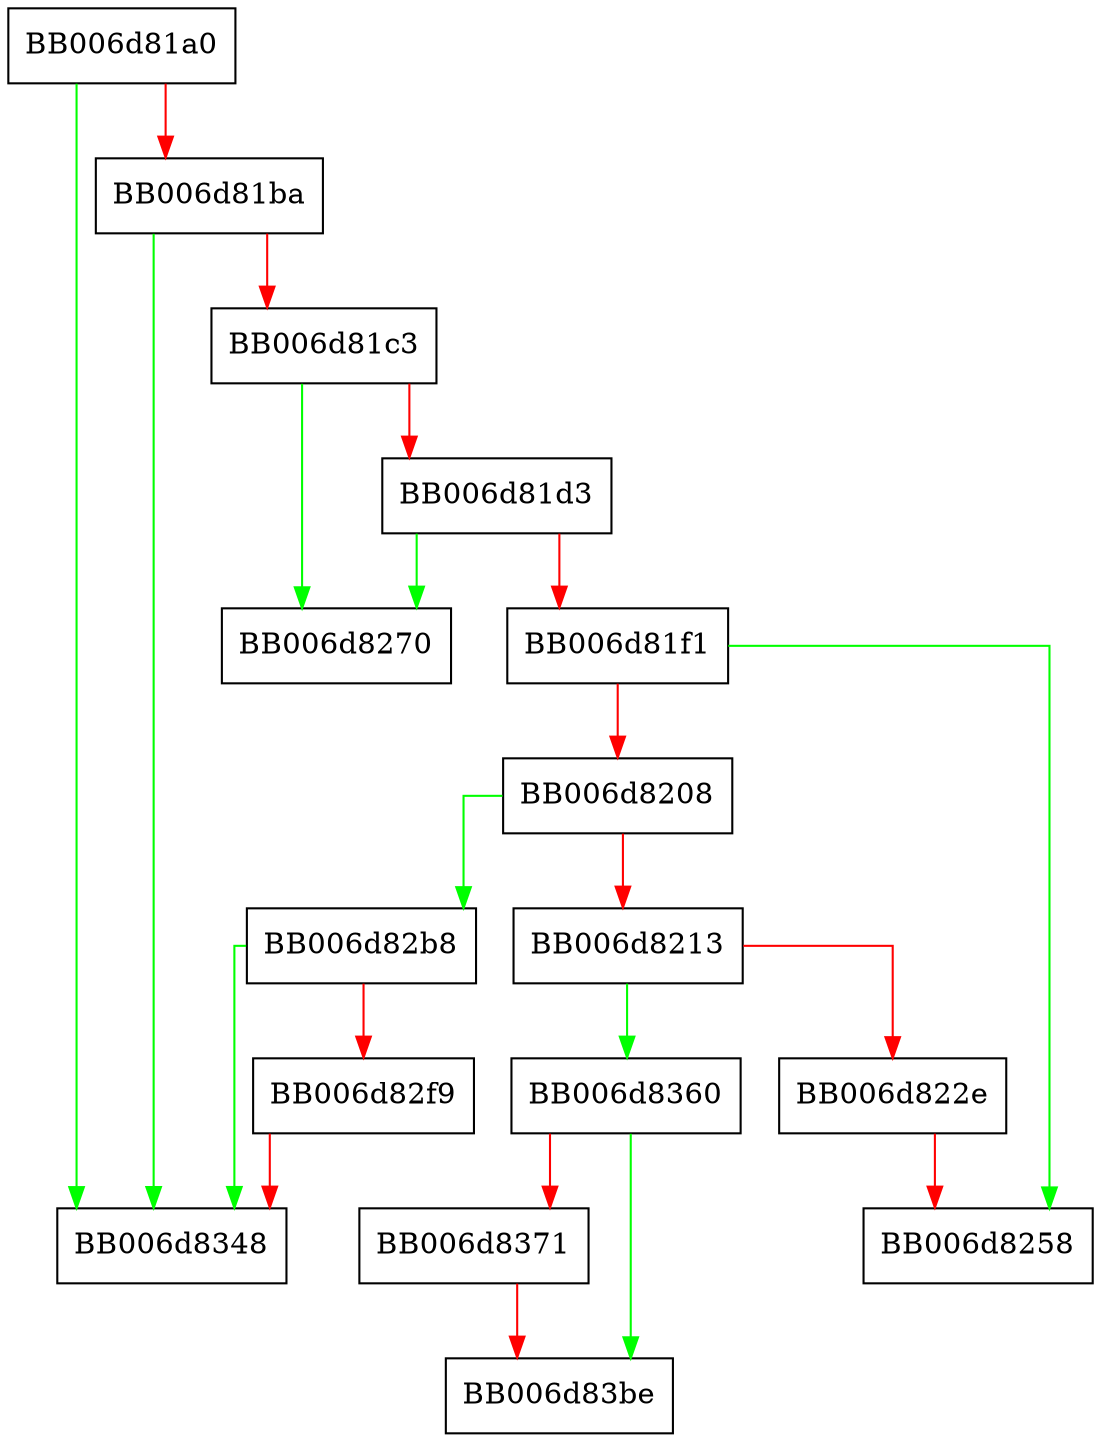 digraph mac_gen {
  node [shape="box"];
  graph [splines=ortho];
  BB006d81a0 -> BB006d8348 [color="green"];
  BB006d81a0 -> BB006d81ba [color="red"];
  BB006d81ba -> BB006d8348 [color="green"];
  BB006d81ba -> BB006d81c3 [color="red"];
  BB006d81c3 -> BB006d8270 [color="green"];
  BB006d81c3 -> BB006d81d3 [color="red"];
  BB006d81d3 -> BB006d8270 [color="green"];
  BB006d81d3 -> BB006d81f1 [color="red"];
  BB006d81f1 -> BB006d8258 [color="green"];
  BB006d81f1 -> BB006d8208 [color="red"];
  BB006d8208 -> BB006d82b8 [color="green"];
  BB006d8208 -> BB006d8213 [color="red"];
  BB006d8213 -> BB006d8360 [color="green"];
  BB006d8213 -> BB006d822e [color="red"];
  BB006d822e -> BB006d8258 [color="red"];
  BB006d82b8 -> BB006d8348 [color="green"];
  BB006d82b8 -> BB006d82f9 [color="red"];
  BB006d82f9 -> BB006d8348 [color="red"];
  BB006d8360 -> BB006d83be [color="green"];
  BB006d8360 -> BB006d8371 [color="red"];
  BB006d8371 -> BB006d83be [color="red"];
}